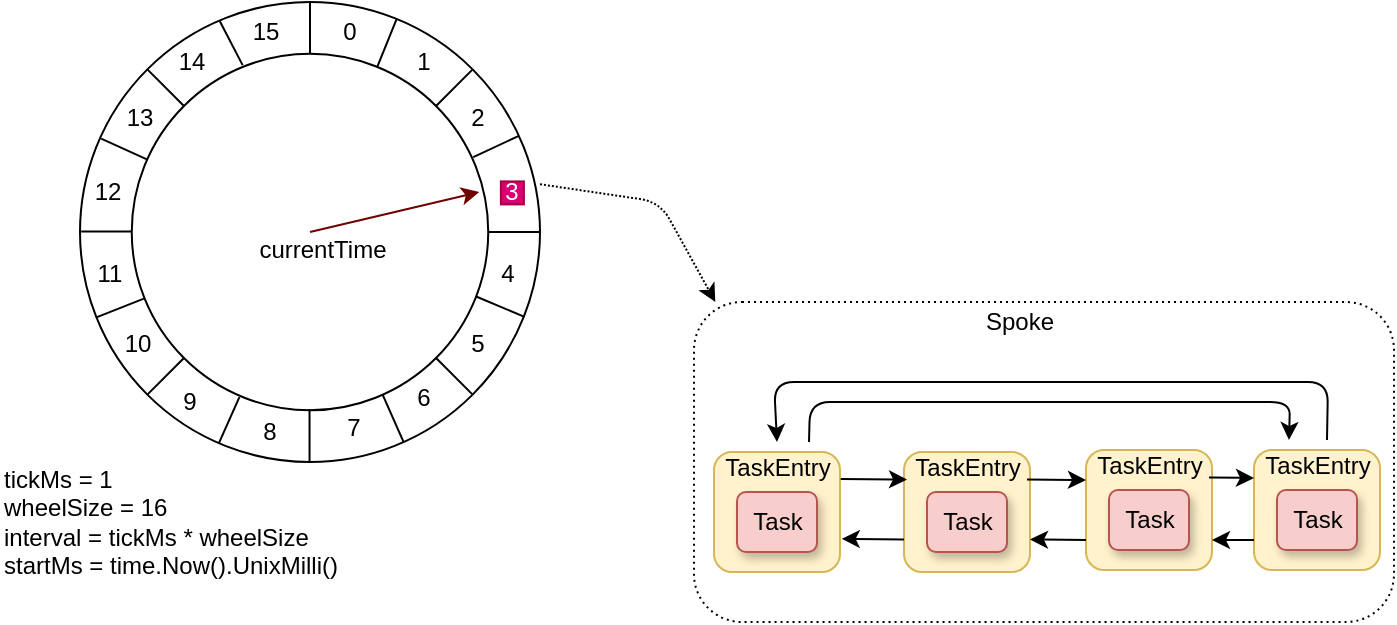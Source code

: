 <mxfile>
    <diagram id="vgBZIwfyf4z-GEcMXmJt" name="Page-1">
        <mxGraphModel dx="1381" dy="1005" grid="1" gridSize="10" guides="1" tooltips="1" connect="1" arrows="1" fold="1" page="1" pageScale="1" pageWidth="1169" pageHeight="827" background="#ffffff" math="0" shadow="0">
            <root>
                <mxCell id="0"/>
                <mxCell id="1" parent="0"/>
                <mxCell id="51" value="" style="group;movable=1;resizable=1;rotatable=1;deletable=1;editable=1;locked=0;connectable=1;fillColor=none;strokeWidth=5;" parent="1" vertex="1" connectable="0">
                    <mxGeometry x="290" y="250" width="230" height="230" as="geometry"/>
                </mxCell>
                <mxCell id="5" value="" style="ellipse;whiteSpace=wrap;html=1;aspect=fixed;fillColor=none;movable=1;resizable=1;rotatable=1;deletable=1;editable=1;locked=0;connectable=1;" parent="51" vertex="1">
                    <mxGeometry width="230.0" height="230.0" as="geometry"/>
                </mxCell>
                <mxCell id="8" value="" style="ellipse;whiteSpace=wrap;html=1;aspect=fixed;fillColor=none;movable=1;resizable=1;rotatable=1;deletable=1;editable=1;locked=0;connectable=1;" parent="51" vertex="1">
                    <mxGeometry x="25.875" y="25.875" width="178.25" height="178.25" as="geometry"/>
                </mxCell>
                <mxCell id="14" value="" style="endArrow=none;html=1;exitX=0.5;exitY=0;exitDx=0;exitDy=0;entryX=0.5;entryY=0;entryDx=0;entryDy=0;movable=1;resizable=1;rotatable=1;deletable=1;editable=1;locked=0;connectable=1;" parent="51" source="8" target="5" edge="1">
                    <mxGeometry width="50" height="50" relative="1" as="geometry">
                        <mxPoint x="230.0" y="126.5" as="sourcePoint"/>
                        <mxPoint x="287.5" y="69" as="targetPoint"/>
                    </mxGeometry>
                </mxCell>
                <mxCell id="15" value="" style="endArrow=none;html=1;exitX=0.5;exitY=0;exitDx=0;exitDy=0;entryX=0.5;entryY=0;entryDx=0;entryDy=0;movable=1;resizable=1;rotatable=1;deletable=1;editable=1;locked=0;connectable=1;" parent="51" edge="1">
                    <mxGeometry width="50" height="50" relative="1" as="geometry">
                        <mxPoint x="114.77" y="230.0" as="sourcePoint"/>
                        <mxPoint x="114.77" y="203.55" as="targetPoint"/>
                    </mxGeometry>
                </mxCell>
                <mxCell id="16" value="" style="endArrow=none;html=1;exitX=1;exitY=0.5;exitDx=0;exitDy=0;entryX=1;entryY=0.5;entryDx=0;entryDy=0;movable=1;resizable=1;rotatable=1;deletable=1;editable=1;locked=0;connectable=1;" parent="51" source="5" target="8" edge="1">
                    <mxGeometry width="50" height="50" relative="1" as="geometry">
                        <mxPoint x="253.0" y="128.225" as="sourcePoint"/>
                        <mxPoint x="253.0" y="101.775" as="targetPoint"/>
                    </mxGeometry>
                </mxCell>
                <mxCell id="17" value="" style="endArrow=none;html=1;exitX=1;exitY=0.5;exitDx=0;exitDy=0;entryX=1;entryY=0.5;entryDx=0;entryDy=0;movable=1;resizable=1;rotatable=1;deletable=1;editable=1;locked=0;connectable=1;" parent="51" edge="1">
                    <mxGeometry width="50" height="50" relative="1" as="geometry">
                        <mxPoint x="25.875" y="114.77" as="sourcePoint"/>
                        <mxPoint x="0.575" y="114.77" as="targetPoint"/>
                    </mxGeometry>
                </mxCell>
                <mxCell id="18" value="" style="endArrow=none;html=1;exitX=1;exitY=0;exitDx=0;exitDy=0;entryX=1;entryY=0;entryDx=0;entryDy=0;movable=1;resizable=1;rotatable=1;deletable=1;editable=1;locked=0;connectable=1;" parent="51" source="8" target="5" edge="1">
                    <mxGeometry width="50" height="50" relative="1" as="geometry">
                        <mxPoint x="230.0" y="25.875" as="sourcePoint"/>
                        <mxPoint x="204.7" y="25.875" as="targetPoint"/>
                    </mxGeometry>
                </mxCell>
                <mxCell id="20" value="" style="endArrow=none;html=1;exitX=0;exitY=1;exitDx=0;exitDy=0;entryX=0;entryY=1;entryDx=0;entryDy=0;movable=1;resizable=1;rotatable=1;deletable=1;editable=1;locked=0;connectable=1;" parent="51" source="5" target="8" edge="1">
                    <mxGeometry width="50" height="50" relative="1" as="geometry">
                        <mxPoint x="34.5" y="204.125" as="sourcePoint"/>
                        <mxPoint x="52.9" y="185.725" as="targetPoint"/>
                    </mxGeometry>
                </mxCell>
                <mxCell id="21" value="" style="endArrow=none;html=1;exitX=0;exitY=0;exitDx=0;exitDy=0;entryX=0;entryY=0;entryDx=0;entryDy=0;movable=1;resizable=1;rotatable=1;deletable=1;editable=1;locked=0;connectable=1;" parent="51" source="8" target="5" edge="1">
                    <mxGeometry width="50" height="50" relative="1" as="geometry">
                        <mxPoint x="37.375" y="34.5" as="sourcePoint"/>
                        <mxPoint x="12.075" y="34.5" as="targetPoint"/>
                    </mxGeometry>
                </mxCell>
                <mxCell id="23" value="" style="endArrow=none;html=1;exitX=1;exitY=1;exitDx=0;exitDy=0;entryX=1;entryY=1;entryDx=0;entryDy=0;movable=1;resizable=1;rotatable=1;deletable=1;editable=1;locked=0;connectable=1;" parent="51" source="5" target="8" edge="1">
                    <mxGeometry width="50" height="50" relative="1" as="geometry">
                        <mxPoint x="230.0" y="204.125" as="sourcePoint"/>
                        <mxPoint x="203.55" y="204.125" as="targetPoint"/>
                    </mxGeometry>
                </mxCell>
                <mxCell id="24" value="" style="endArrow=none;html=1;exitX=0.965;exitY=0.684;exitDx=0;exitDy=0;entryX=0.966;entryY=0.681;entryDx=0;entryDy=0;exitPerimeter=0;entryPerimeter=0;movable=1;resizable=1;rotatable=1;deletable=1;editable=1;locked=0;connectable=1;" parent="51" source="5" target="8" edge="1">
                    <mxGeometry width="50" height="50" relative="1" as="geometry">
                        <mxPoint x="253.0" y="138" as="sourcePoint"/>
                        <mxPoint x="226.55" y="138" as="targetPoint"/>
                    </mxGeometry>
                </mxCell>
                <mxCell id="25" value="" style="endArrow=none;html=1;exitX=0.704;exitY=0.958;exitDx=0;exitDy=0;entryX=0.704;entryY=0.957;entryDx=0;entryDy=0;entryPerimeter=0;exitPerimeter=0;movable=1;resizable=1;rotatable=1;deletable=1;editable=1;locked=0;connectable=1;" parent="51" source="5" target="8" edge="1">
                    <mxGeometry width="50" height="50" relative="1" as="geometry">
                        <mxPoint x="187.45" y="230.0" as="sourcePoint"/>
                        <mxPoint x="161" y="230.0" as="targetPoint"/>
                    </mxGeometry>
                </mxCell>
                <mxCell id="26" value="" style="endArrow=none;html=1;exitX=0.688;exitY=0.038;exitDx=0;exitDy=0;entryX=0.689;entryY=0.036;entryDx=0;entryDy=0;entryPerimeter=0;exitPerimeter=0;movable=1;resizable=1;rotatable=1;deletable=1;editable=1;locked=0;connectable=1;" parent="51" source="5" target="8" edge="1">
                    <mxGeometry width="50" height="50" relative="1" as="geometry">
                        <mxPoint x="204.125" y="11.5" as="sourcePoint"/>
                        <mxPoint x="177.675" y="11.5" as="targetPoint"/>
                    </mxGeometry>
                </mxCell>
                <mxCell id="27" value="" style="endArrow=none;html=1;exitX=0.954;exitY=0.291;exitDx=0;exitDy=0;entryX=0.958;entryY=0.29;entryDx=0;entryDy=0;entryPerimeter=0;exitPerimeter=0;movable=1;resizable=1;rotatable=1;deletable=1;editable=1;locked=0;connectable=1;" parent="51" source="5" target="8" edge="1">
                    <mxGeometry width="50" height="50" relative="1" as="geometry">
                        <mxPoint x="267.95" y="69" as="sourcePoint"/>
                        <mxPoint x="241.5" y="69" as="targetPoint"/>
                    </mxGeometry>
                </mxCell>
                <mxCell id="28" value="" style="endArrow=none;html=1;exitX=0.311;exitY=0.032;exitDx=0;exitDy=0;entryX=0.304;entryY=0.042;entryDx=0;entryDy=0;exitPerimeter=0;entryPerimeter=0;movable=1;resizable=1;rotatable=1;deletable=1;editable=1;locked=0;connectable=1;" parent="51" source="8" target="5" edge="1">
                    <mxGeometry width="50" height="50" relative="1" as="geometry">
                        <mxPoint x="60.95" y="-11.5" as="sourcePoint"/>
                        <mxPoint x="34.5" y="-11.5" as="targetPoint"/>
                    </mxGeometry>
                </mxCell>
                <mxCell id="29" value="" style="endArrow=none;html=1;entryX=0.046;entryY=0.297;entryDx=0;entryDy=0;exitX=0.044;exitY=0.297;exitDx=0;exitDy=0;exitPerimeter=0;entryPerimeter=0;movable=1;resizable=1;rotatable=1;deletable=1;editable=1;locked=0;connectable=1;" parent="51" source="8" target="5" edge="1">
                    <mxGeometry width="50" height="50" relative="1" as="geometry">
                        <mxPoint x="-19.55" y="69" as="sourcePoint"/>
                        <mxPoint x="-46" y="69" as="targetPoint"/>
                    </mxGeometry>
                </mxCell>
                <mxCell id="30" value="" style="endArrow=none;html=1;exitX=0.034;exitY=0.687;exitDx=0;exitDy=0;entryX=0.037;entryY=0.685;entryDx=0;entryDy=0;exitPerimeter=0;entryPerimeter=0;movable=1;resizable=1;rotatable=1;deletable=1;editable=1;locked=0;connectable=1;" parent="51" source="8" target="5" edge="1">
                    <mxGeometry width="50" height="50" relative="1" as="geometry">
                        <mxPoint x="-8.05" y="161" as="sourcePoint"/>
                        <mxPoint x="-34.5" y="161" as="targetPoint"/>
                    </mxGeometry>
                </mxCell>
                <mxCell id="31" value="" style="endArrow=none;html=1;exitX=0.302;exitY=0.963;exitDx=0;exitDy=0;entryX=0.302;entryY=0.959;entryDx=0;entryDy=0;exitPerimeter=0;entryPerimeter=0;movable=1;resizable=1;rotatable=1;deletable=1;editable=1;locked=0;connectable=1;" parent="51" source="8" target="5" edge="1">
                    <mxGeometry width="50" height="50" relative="1" as="geometry">
                        <mxPoint x="52.325" y="230.0" as="sourcePoint"/>
                        <mxPoint x="25.875" y="230.0" as="targetPoint"/>
                    </mxGeometry>
                </mxCell>
                <mxCell id="32" value="0" style="text;html=1;align=center;verticalAlign=middle;whiteSpace=wrap;rounded=0;movable=1;resizable=1;rotatable=1;deletable=1;editable=1;locked=0;connectable=1;" parent="51" vertex="1">
                    <mxGeometry x="128.8" y="9.2" width="11.5" height="11.5" as="geometry"/>
                </mxCell>
                <mxCell id="33" value="1" style="text;html=1;align=center;verticalAlign=middle;whiteSpace=wrap;rounded=0;movable=1;resizable=1;rotatable=1;deletable=1;editable=1;locked=0;connectable=1;" parent="51" vertex="1">
                    <mxGeometry x="165.6" y="24.15" width="11.5" height="11.5" as="geometry"/>
                </mxCell>
                <mxCell id="34" value="2" style="text;html=1;align=center;verticalAlign=middle;whiteSpace=wrap;rounded=0;movable=1;resizable=1;rotatable=1;deletable=1;editable=1;locked=0;connectable=1;" parent="51" vertex="1">
                    <mxGeometry x="192.625" y="51.75" width="11.5" height="11.5" as="geometry"/>
                </mxCell>
                <mxCell id="35" value="3" style="text;html=1;align=center;verticalAlign=middle;whiteSpace=wrap;rounded=0;movable=1;resizable=1;rotatable=1;deletable=1;editable=1;locked=0;connectable=1;fillColor=#d80073;fontColor=#ffffff;strokeColor=#A50040;" parent="51" vertex="1">
                    <mxGeometry x="210.45" y="89.7" width="11.5" height="11.5" as="geometry"/>
                </mxCell>
                <mxCell id="36" value="4" style="text;html=1;align=center;verticalAlign=middle;whiteSpace=wrap;rounded=0;movable=1;resizable=1;rotatable=1;deletable=1;editable=1;locked=0;connectable=1;" parent="51" vertex="1">
                    <mxGeometry x="208.15" y="129.95" width="11.5" height="11.5" as="geometry"/>
                </mxCell>
                <mxCell id="37" value="7" style="text;html=1;align=center;verticalAlign=middle;whiteSpace=wrap;rounded=0;movable=1;resizable=1;rotatable=1;deletable=1;editable=1;locked=0;connectable=1;" parent="51" vertex="1">
                    <mxGeometry x="131.1" y="207.575" width="11.5" height="11.5" as="geometry"/>
                </mxCell>
                <mxCell id="38" value="6" style="text;html=1;align=center;verticalAlign=middle;whiteSpace=wrap;rounded=0;movable=1;resizable=1;rotatable=1;deletable=1;editable=1;locked=0;connectable=1;" parent="51" vertex="1">
                    <mxGeometry x="165.6" y="192.625" width="11.5" height="11.5" as="geometry"/>
                </mxCell>
                <mxCell id="39" value="5" style="text;html=1;align=center;verticalAlign=middle;whiteSpace=wrap;rounded=0;movable=1;resizable=1;rotatable=1;deletable=1;editable=1;locked=0;connectable=1;" parent="51" vertex="1">
                    <mxGeometry x="193.2" y="165.6" width="11.5" height="11.5" as="geometry"/>
                </mxCell>
                <mxCell id="41" value="8" style="text;html=1;align=center;verticalAlign=middle;whiteSpace=wrap;rounded=0;movable=1;resizable=1;rotatable=1;deletable=1;editable=1;locked=0;connectable=1;" parent="51" vertex="1">
                    <mxGeometry x="88.55" y="209.3" width="11.5" height="11.5" as="geometry"/>
                </mxCell>
                <mxCell id="42" value="13" style="text;html=1;align=center;verticalAlign=middle;whiteSpace=wrap;rounded=0;movable=1;resizable=1;rotatable=1;deletable=1;editable=1;locked=0;connectable=1;" parent="51" vertex="1">
                    <mxGeometry x="24.15" y="51.75" width="11.5" height="11.5" as="geometry"/>
                </mxCell>
                <mxCell id="43" value="12" style="text;html=1;align=center;verticalAlign=middle;whiteSpace=wrap;rounded=0;movable=1;resizable=1;rotatable=1;deletable=1;editable=1;locked=0;connectable=1;" parent="51" vertex="1">
                    <mxGeometry x="8.05" y="89.7" width="11.5" height="11.5" as="geometry"/>
                </mxCell>
                <mxCell id="44" value="11" style="text;html=1;align=center;verticalAlign=middle;whiteSpace=wrap;rounded=0;movable=1;resizable=1;rotatable=1;deletable=1;editable=1;locked=0;connectable=1;" parent="51" vertex="1">
                    <mxGeometry x="9.2" y="129.95" width="11.5" height="11.5" as="geometry"/>
                </mxCell>
                <mxCell id="45" value="10" style="text;html=1;align=center;verticalAlign=middle;whiteSpace=wrap;rounded=0;movable=1;resizable=1;rotatable=1;deletable=1;editable=1;locked=0;connectable=1;" parent="51" vertex="1">
                    <mxGeometry x="23" y="165.025" width="11.5" height="11.5" as="geometry"/>
                </mxCell>
                <mxCell id="46" value="9" style="text;html=1;align=center;verticalAlign=middle;whiteSpace=wrap;rounded=0;movable=1;resizable=1;rotatable=1;deletable=1;editable=1;locked=0;connectable=1;" parent="51" vertex="1">
                    <mxGeometry x="48.875" y="193.775" width="11.5" height="11.5" as="geometry"/>
                </mxCell>
                <mxCell id="48" value="14" style="text;html=1;align=center;verticalAlign=middle;whiteSpace=wrap;rounded=0;movable=1;resizable=1;rotatable=1;deletable=1;editable=1;locked=0;connectable=1;" parent="51" vertex="1">
                    <mxGeometry x="50.025" y="24.725" width="11.5" height="11.5" as="geometry"/>
                </mxCell>
                <mxCell id="49" value="15" style="text;html=1;align=center;verticalAlign=middle;whiteSpace=wrap;rounded=0;movable=1;resizable=1;rotatable=1;deletable=1;editable=1;locked=0;connectable=1;" parent="51" vertex="1">
                    <mxGeometry x="87.4" y="9.2" width="11.5" height="11.5" as="geometry"/>
                </mxCell>
                <mxCell id="52" value="" style="endArrow=classic;html=1;entryX=0.975;entryY=0.388;entryDx=0;entryDy=0;entryPerimeter=0;exitX=0.5;exitY=0.5;exitDx=0;exitDy=0;exitPerimeter=0;fillColor=#a20025;strokeColor=#6F0000;movable=1;resizable=1;rotatable=1;deletable=1;editable=1;locked=0;connectable=1;" parent="51" source="8" target="8" edge="1">
                    <mxGeometry width="50" height="50" relative="1" as="geometry">
                        <mxPoint x="142.6" y="173.431" as="sourcePoint"/>
                        <mxPoint x="68.586" y="51.75" as="targetPoint"/>
                    </mxGeometry>
                </mxCell>
                <mxCell id="53" value="currentTime" style="text;html=1;align=center;verticalAlign=middle;whiteSpace=wrap;rounded=0;movable=1;resizable=1;rotatable=1;deletable=1;editable=1;locked=0;connectable=1;" parent="51" vertex="1">
                    <mxGeometry x="80.5" y="106.95" width="80.5" height="34.5" as="geometry"/>
                </mxCell>
                <mxCell id="54" value="tickMs = 1&lt;div&gt;wheelSize = 16&lt;/div&gt;&lt;div&gt;interval = tickMs * wheelSize&lt;/div&gt;&lt;div&gt;startMs = time.Now().UnixMilli()&lt;/div&gt;" style="text;html=1;align=left;verticalAlign=middle;whiteSpace=wrap;rounded=0;" parent="1" vertex="1">
                    <mxGeometry x="250" y="480" width="230" height="60" as="geometry"/>
                </mxCell>
                <mxCell id="60" style="html=1;exitX=0.994;exitY=0.396;exitDx=0;exitDy=0;entryX=0.027;entryY=-0.012;entryDx=0;entryDy=0;entryPerimeter=0;exitPerimeter=0;strokeColor=default;elbow=vertical;dashed=1;dashPattern=1 1;" parent="1" edge="1">
                    <mxGeometry relative="1" as="geometry">
                        <mxPoint x="607.65" y="400" as="targetPoint"/>
                        <mxPoint x="520" y="341.12" as="sourcePoint"/>
                        <Array as="points">
                            <mxPoint x="580" y="350"/>
                        </Array>
                    </mxGeometry>
                </mxCell>
                <mxCell id="63" value="Spoke" style="text;html=1;align=center;verticalAlign=middle;whiteSpace=wrap;rounded=0;" parent="1" vertex="1">
                    <mxGeometry x="740" y="400" width="40" height="20" as="geometry"/>
                </mxCell>
                <mxCell id="59" value="" style="rounded=1;whiteSpace=wrap;html=1;fillColor=none;dashed=1;dashPattern=1 2;" parent="1" vertex="1">
                    <mxGeometry x="597" y="400" width="350" height="160" as="geometry"/>
                </mxCell>
                <mxCell id="79" value="" style="group;movable=1;resizable=1;rotatable=1;deletable=1;editable=1;locked=0;connectable=1;" parent="1" vertex="1" connectable="0">
                    <mxGeometry x="607" y="470" width="63" height="65" as="geometry"/>
                </mxCell>
                <mxCell id="75" value="" style="rounded=1;whiteSpace=wrap;html=1;fillColor=#fff2cc;strokeColor=#d6b656;" parent="79" vertex="1">
                    <mxGeometry y="5" width="63" height="60" as="geometry"/>
                </mxCell>
                <mxCell id="76" value="Task" style="rounded=1;whiteSpace=wrap;html=1;fillColor=#f8cecc;strokeColor=#b85450;glass=0;shadow=1;" parent="79" vertex="1">
                    <mxGeometry x="11.5" y="25" width="40" height="30" as="geometry"/>
                </mxCell>
                <mxCell id="77" value="TaskEntry" style="text;html=1;align=center;verticalAlign=middle;whiteSpace=wrap;rounded=0;movable=1;resizable=1;rotatable=1;deletable=1;editable=1;locked=0;connectable=1;" parent="79" vertex="1">
                    <mxGeometry x="1.5" width="60" height="25" as="geometry"/>
                </mxCell>
                <mxCell id="80" value="" style="group;movable=1;resizable=1;rotatable=1;deletable=1;editable=1;locked=0;connectable=1;" parent="1" vertex="1" connectable="0">
                    <mxGeometry x="702" y="470" width="63" height="65" as="geometry"/>
                </mxCell>
                <mxCell id="81" value="" style="rounded=1;whiteSpace=wrap;html=1;fillColor=#fff2cc;strokeColor=#d6b656;" parent="80" vertex="1">
                    <mxGeometry y="5" width="63" height="60" as="geometry"/>
                </mxCell>
                <mxCell id="82" value="Task" style="rounded=1;whiteSpace=wrap;html=1;fillColor=#f8cecc;strokeColor=#b85450;glass=0;shadow=1;" parent="80" vertex="1">
                    <mxGeometry x="11.5" y="25" width="40" height="30" as="geometry"/>
                </mxCell>
                <mxCell id="83" value="TaskEntry" style="text;html=1;align=center;verticalAlign=middle;whiteSpace=wrap;rounded=0;movable=1;resizable=1;rotatable=1;deletable=1;editable=1;locked=0;connectable=1;" parent="80" vertex="1">
                    <mxGeometry x="1.5" width="60" height="25" as="geometry"/>
                </mxCell>
                <mxCell id="84" value="" style="group;movable=1;resizable=1;rotatable=1;deletable=1;editable=1;locked=0;connectable=1;" parent="1" vertex="1" connectable="0">
                    <mxGeometry x="793" y="469" width="63" height="65" as="geometry"/>
                </mxCell>
                <mxCell id="85" value="" style="rounded=1;whiteSpace=wrap;html=1;fillColor=#fff2cc;strokeColor=#d6b656;" parent="84" vertex="1">
                    <mxGeometry y="5" width="63" height="60" as="geometry"/>
                </mxCell>
                <mxCell id="86" value="Task" style="rounded=1;whiteSpace=wrap;html=1;fillColor=#f8cecc;strokeColor=#b85450;glass=0;shadow=1;" parent="84" vertex="1">
                    <mxGeometry x="11.5" y="25" width="40" height="30" as="geometry"/>
                </mxCell>
                <mxCell id="87" value="TaskEntry" style="text;html=1;align=center;verticalAlign=middle;whiteSpace=wrap;rounded=0;movable=1;resizable=1;rotatable=1;deletable=1;editable=1;locked=0;connectable=1;" parent="84" vertex="1">
                    <mxGeometry x="1.5" width="60" height="25" as="geometry"/>
                </mxCell>
                <mxCell id="88" value="" style="group;movable=1;resizable=1;rotatable=1;deletable=1;editable=1;locked=0;connectable=1;" parent="1" vertex="1" connectable="0">
                    <mxGeometry x="877" y="469" width="63" height="65" as="geometry"/>
                </mxCell>
                <mxCell id="89" value="" style="rounded=1;whiteSpace=wrap;html=1;fillColor=#fff2cc;strokeColor=#d6b656;" parent="88" vertex="1">
                    <mxGeometry y="5" width="63" height="60" as="geometry"/>
                </mxCell>
                <mxCell id="90" value="Task" style="rounded=1;whiteSpace=wrap;html=1;fillColor=#f8cecc;strokeColor=#b85450;glass=0;shadow=1;" parent="88" vertex="1">
                    <mxGeometry x="11.5" y="25" width="40" height="30" as="geometry"/>
                </mxCell>
                <mxCell id="91" value="TaskEntry" style="text;html=1;align=center;verticalAlign=middle;whiteSpace=wrap;rounded=0;movable=1;resizable=1;rotatable=1;deletable=1;editable=1;locked=0;connectable=1;" parent="88" vertex="1">
                    <mxGeometry x="1.5" width="60" height="25" as="geometry"/>
                </mxCell>
                <mxCell id="93" style="edgeStyle=none;html=1;exitX=1.031;exitY=0.738;exitDx=0;exitDy=0;entryX=0;entryY=0.75;entryDx=0;entryDy=0;exitPerimeter=0;" parent="1" source="77" target="83" edge="1">
                    <mxGeometry relative="1" as="geometry"/>
                </mxCell>
                <mxCell id="94" style="edgeStyle=none;html=1;exitX=1;exitY=0.75;exitDx=0;exitDy=0;entryX=0;entryY=0.25;entryDx=0;entryDy=0;" parent="1" source="83" target="85" edge="1">
                    <mxGeometry relative="1" as="geometry"/>
                </mxCell>
                <mxCell id="95" style="edgeStyle=none;html=1;exitX=1;exitY=0.75;exitDx=0;exitDy=0;" parent="1" source="87" target="89" edge="1">
                    <mxGeometry relative="1" as="geometry">
                        <Array as="points">
                            <mxPoint x="877" y="488"/>
                        </Array>
                    </mxGeometry>
                </mxCell>
                <mxCell id="97" style="edgeStyle=none;html=1;exitX=0;exitY=0.75;exitDx=0;exitDy=0;entryX=1;entryY=0.75;entryDx=0;entryDy=0;" parent="1" source="89" target="85" edge="1">
                    <mxGeometry relative="1" as="geometry"/>
                </mxCell>
                <mxCell id="99" style="edgeStyle=none;html=1;exitX=0;exitY=0.75;exitDx=0;exitDy=0;entryX=1;entryY=0.75;entryDx=0;entryDy=0;" parent="1" source="85" target="80" edge="1">
                    <mxGeometry relative="1" as="geometry"/>
                </mxCell>
                <mxCell id="100" style="edgeStyle=none;html=1;exitX=0;exitY=0.75;exitDx=0;exitDy=0;entryX=1.014;entryY=0.723;entryDx=0;entryDy=0;entryPerimeter=0;" parent="1" source="80" target="75" edge="1">
                    <mxGeometry relative="1" as="geometry"/>
                </mxCell>
                <mxCell id="102" value="" style="endArrow=classic;html=1;entryX=0.25;entryY=0;entryDx=0;entryDy=0;exitX=0.75;exitY=0;exitDx=0;exitDy=0;" parent="1" edge="1">
                    <mxGeometry width="50" height="50" relative="1" as="geometry">
                        <mxPoint x="654.5" y="470" as="sourcePoint"/>
                        <mxPoint x="894.5" y="469" as="targetPoint"/>
                        <Array as="points">
                            <mxPoint x="655" y="450"/>
                            <mxPoint x="778" y="450"/>
                            <mxPoint x="895" y="450"/>
                        </Array>
                    </mxGeometry>
                </mxCell>
                <mxCell id="103" value="" style="endArrow=classic;html=1;exitX=0.5;exitY=0;exitDx=0;exitDy=0;entryX=0.5;entryY=0;entryDx=0;entryDy=0;" parent="1" target="77" edge="1">
                    <mxGeometry width="50" height="50" relative="1" as="geometry">
                        <mxPoint x="913.5" y="469" as="sourcePoint"/>
                        <mxPoint x="643.5" y="470" as="targetPoint"/>
                        <Array as="points">
                            <mxPoint x="914" y="440"/>
                            <mxPoint x="637" y="440"/>
                        </Array>
                    </mxGeometry>
                </mxCell>
            </root>
        </mxGraphModel>
    </diagram>
</mxfile>